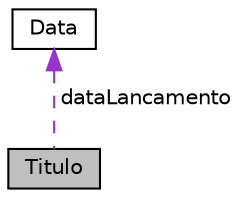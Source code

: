 digraph "Titulo"
{
  edge [fontname="Helvetica",fontsize="10",labelfontname="Helvetica",labelfontsize="10"];
  node [fontname="Helvetica",fontsize="10",shape=record];
  Node3 [label="Titulo",height=0.2,width=0.4,color="black", fillcolor="grey75", style="filled", fontcolor="black"];
  Node4 -> Node3 [dir="back",color="darkorchid3",fontsize="10",style="dashed",label=" dataLancamento" ,fontname="Helvetica"];
  Node4 [label="Data",height=0.2,width=0.4,color="black", fillcolor="white", style="filled",URL="$class_data.html"];
}
